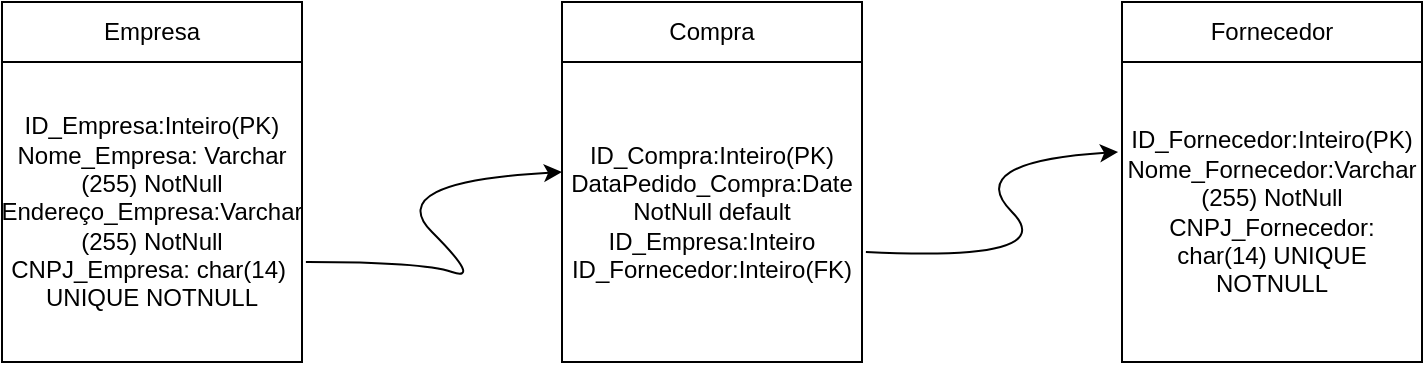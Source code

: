<mxfile version="20.8.16" type="github">
  <diagram name="Página-1" id="J3Mo5X581dAXeCSlPo6U">
    <mxGraphModel dx="954" dy="584" grid="1" gridSize="10" guides="1" tooltips="1" connect="1" arrows="1" fold="1" page="1" pageScale="1" pageWidth="827" pageHeight="1169" math="0" shadow="0">
      <root>
        <mxCell id="0" />
        <mxCell id="1" parent="0" />
        <mxCell id="Yx8nHdYnPtw5ZSN3mkqo-1" value="Empresa" style="rounded=0;whiteSpace=wrap;html=1;" vertex="1" parent="1">
          <mxGeometry x="50" y="100" width="150" height="30" as="geometry" />
        </mxCell>
        <mxCell id="Yx8nHdYnPtw5ZSN3mkqo-2" value="ID_Empresa:Inteiro(PK)&lt;br&gt;Nome_Empresa: Varchar (255) NotNull&lt;br&gt;Endereço_Empresa:Varchar&lt;br&gt;(255) NotNull&lt;br&gt;CNPJ_Empresa: char(14)&amp;nbsp;&lt;br&gt;UNIQUE NOTNULL" style="whiteSpace=wrap;html=1;aspect=fixed;" vertex="1" parent="1">
          <mxGeometry x="50" y="130" width="150" height="150" as="geometry" />
        </mxCell>
        <mxCell id="Yx8nHdYnPtw5ZSN3mkqo-3" value="Compra" style="rounded=0;whiteSpace=wrap;html=1;" vertex="1" parent="1">
          <mxGeometry x="330" y="100" width="150" height="30" as="geometry" />
        </mxCell>
        <mxCell id="Yx8nHdYnPtw5ZSN3mkqo-4" value="ID_Compra:Inteiro(PK)&lt;br&gt;DataPedido_Compra:Date&lt;br&gt;NotNull default&lt;br&gt;ID_Empresa:Inteiro&lt;br&gt;ID_Fornecedor:Inteiro(FK)" style="whiteSpace=wrap;html=1;aspect=fixed;" vertex="1" parent="1">
          <mxGeometry x="330" y="130" width="150" height="150" as="geometry" />
        </mxCell>
        <mxCell id="Yx8nHdYnPtw5ZSN3mkqo-5" value="Fornecedor" style="rounded=0;whiteSpace=wrap;html=1;" vertex="1" parent="1">
          <mxGeometry x="610" y="100" width="150" height="30" as="geometry" />
        </mxCell>
        <mxCell id="Yx8nHdYnPtw5ZSN3mkqo-6" value="ID_Fornecedor:Inteiro(PK)&lt;br&gt;Nome_Fornecedor:Varchar&lt;br&gt;(255) NotNull&lt;br&gt;CNPJ_Fornecedor: char(14) UNIQUE NOTNULL" style="whiteSpace=wrap;html=1;aspect=fixed;" vertex="1" parent="1">
          <mxGeometry x="610" y="130" width="150" height="150" as="geometry" />
        </mxCell>
        <mxCell id="Yx8nHdYnPtw5ZSN3mkqo-7" value="" style="curved=1;endArrow=classic;html=1;rounded=0;exitX=1.013;exitY=0.667;exitDx=0;exitDy=0;exitPerimeter=0;entryX=0;entryY=0.367;entryDx=0;entryDy=0;entryPerimeter=0;" edge="1" parent="1" source="Yx8nHdYnPtw5ZSN3mkqo-2" target="Yx8nHdYnPtw5ZSN3mkqo-4">
          <mxGeometry width="50" height="50" relative="1" as="geometry">
            <mxPoint x="240" y="240" as="sourcePoint" />
            <mxPoint x="290" y="190" as="targetPoint" />
            <Array as="points">
              <mxPoint x="260" y="230" />
              <mxPoint x="290" y="240" />
              <mxPoint x="240" y="190" />
            </Array>
          </mxGeometry>
        </mxCell>
        <mxCell id="Yx8nHdYnPtw5ZSN3mkqo-8" value="" style="curved=1;endArrow=classic;html=1;rounded=0;exitX=1.013;exitY=0.633;exitDx=0;exitDy=0;exitPerimeter=0;entryX=-0.013;entryY=0.3;entryDx=0;entryDy=0;entryPerimeter=0;" edge="1" parent="1" source="Yx8nHdYnPtw5ZSN3mkqo-4" target="Yx8nHdYnPtw5ZSN3mkqo-6">
          <mxGeometry width="50" height="50" relative="1" as="geometry">
            <mxPoint x="530" y="230" as="sourcePoint" />
            <mxPoint x="580" y="180" as="targetPoint" />
            <Array as="points">
              <mxPoint x="580" y="230" />
              <mxPoint x="530" y="180" />
            </Array>
          </mxGeometry>
        </mxCell>
      </root>
    </mxGraphModel>
  </diagram>
</mxfile>
